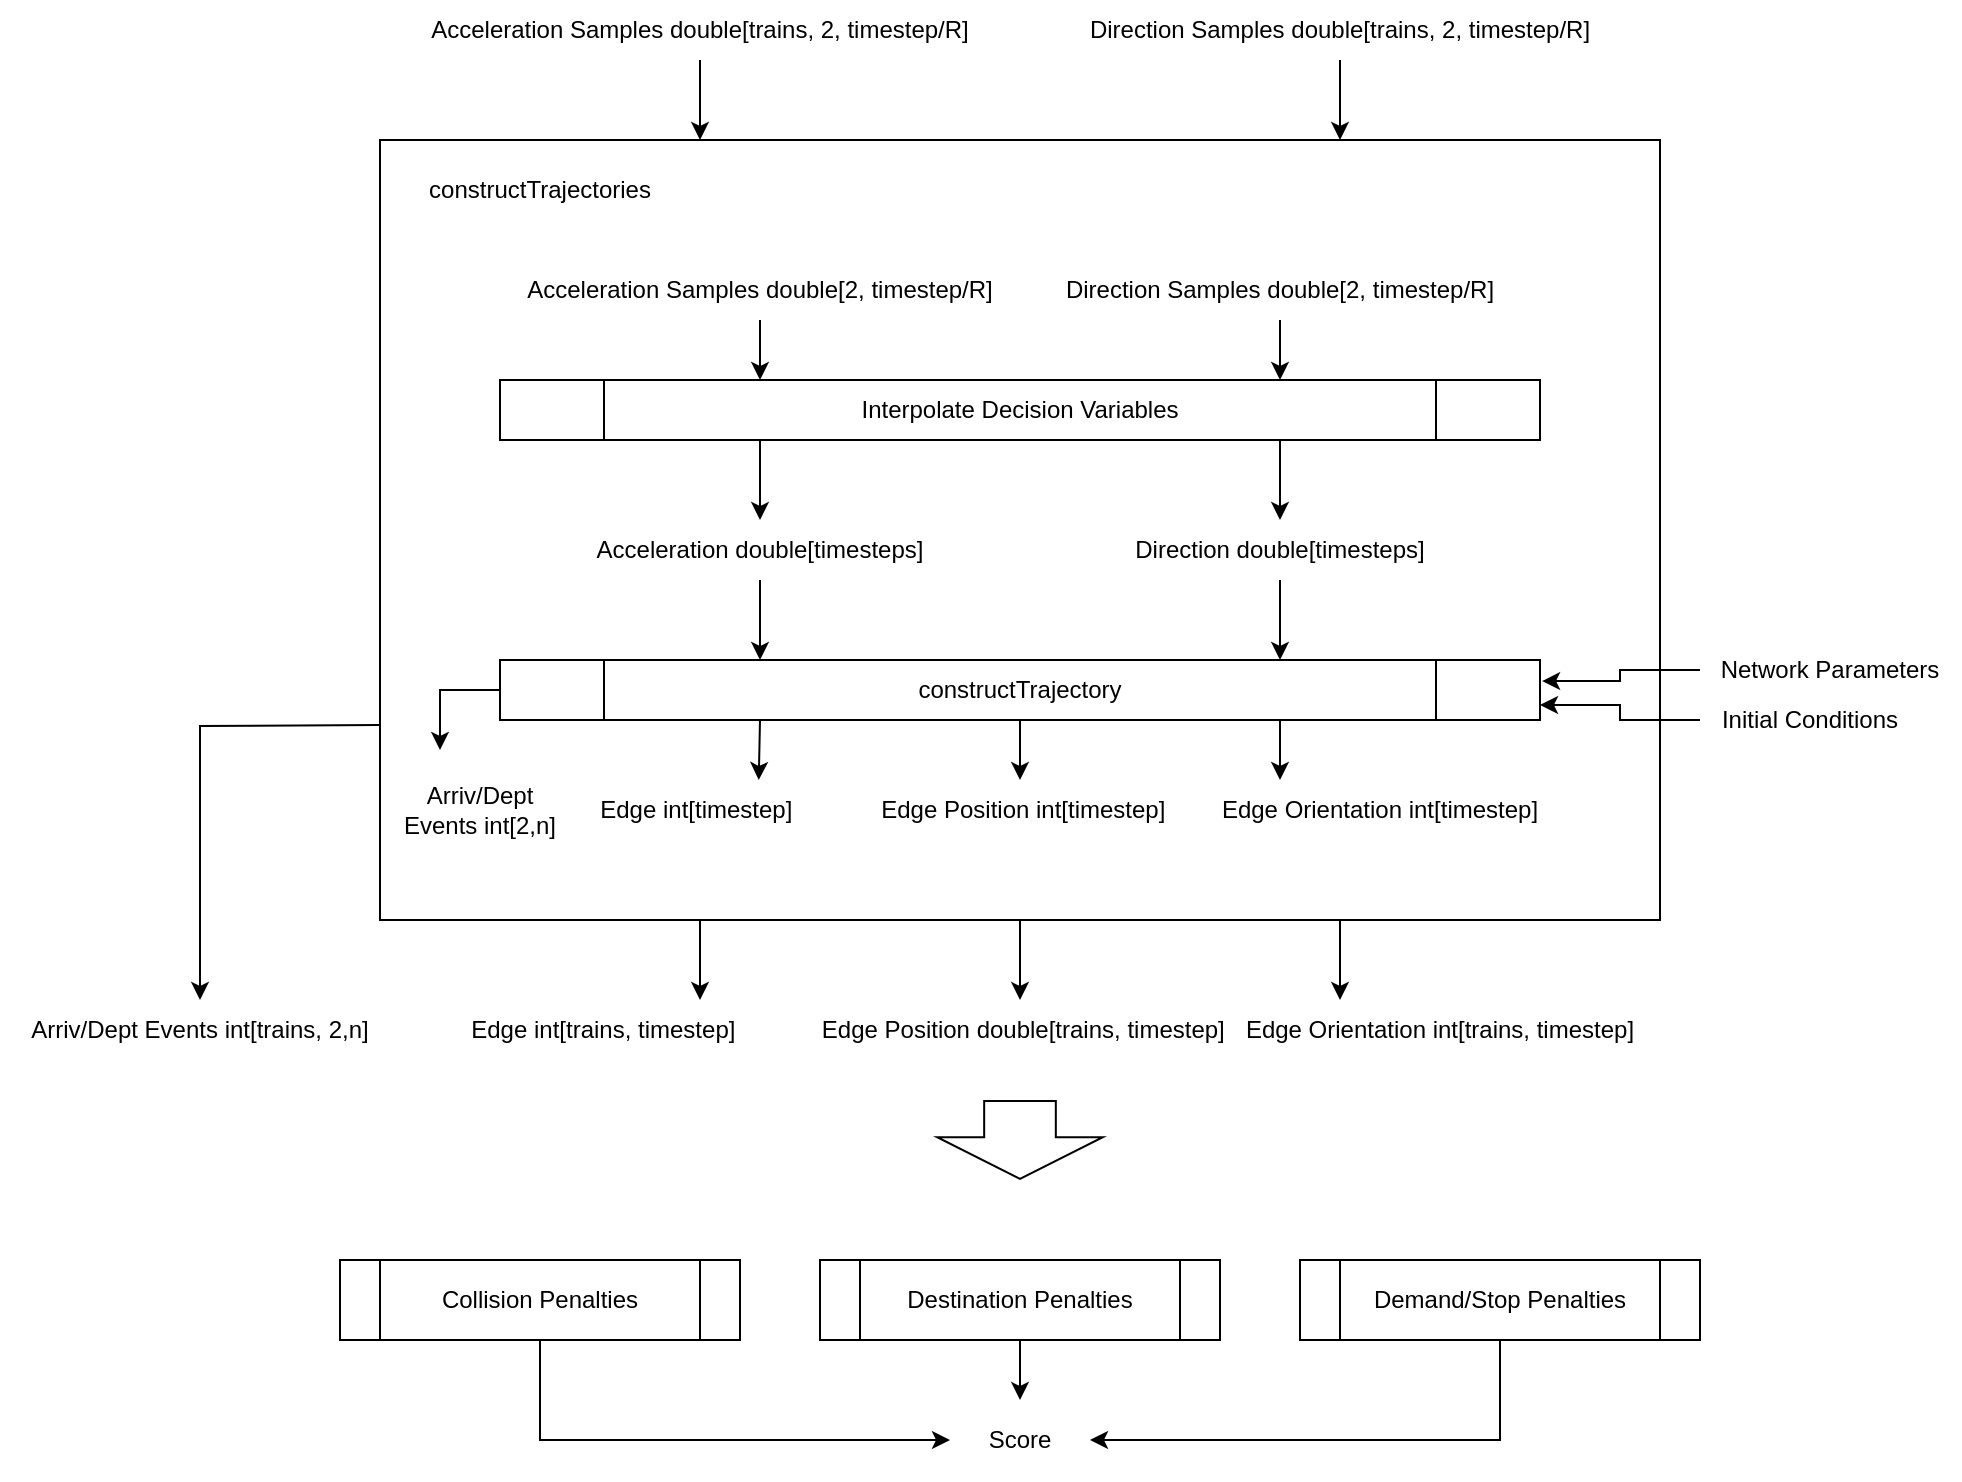 <mxfile version="24.3.1" type="device">
  <diagram name="Page-1" id="6wgJ4M2n3ESXuchL_uUh">
    <mxGraphModel dx="1348" dy="790" grid="1" gridSize="10" guides="1" tooltips="1" connect="1" arrows="1" fold="1" page="1" pageScale="1" pageWidth="1169" pageHeight="827" math="0" shadow="0">
      <root>
        <mxCell id="0" />
        <mxCell id="1" parent="0" />
        <mxCell id="y5Xrzy5EkZSP2lohgVHF-25" value="" style="rounded=0;whiteSpace=wrap;html=1;" vertex="1" parent="1">
          <mxGeometry x="260" y="120" width="640" height="390" as="geometry" />
        </mxCell>
        <mxCell id="y5Xrzy5EkZSP2lohgVHF-10" value="constructTrajectory" style="shape=process;whiteSpace=wrap;html=1;backgroundOutline=1;" vertex="1" parent="1">
          <mxGeometry x="320" y="380" width="520" height="30" as="geometry" />
        </mxCell>
        <mxCell id="y5Xrzy5EkZSP2lohgVHF-12" value="Acceleration double[timesteps]" style="text;html=1;align=center;verticalAlign=middle;whiteSpace=wrap;rounded=0;" vertex="1" parent="1">
          <mxGeometry x="320" y="310" width="260" height="30" as="geometry" />
        </mxCell>
        <mxCell id="y5Xrzy5EkZSP2lohgVHF-13" value="Direction double[timesteps]" style="text;html=1;align=center;verticalAlign=middle;whiteSpace=wrap;rounded=0;" vertex="1" parent="1">
          <mxGeometry x="600" y="310" width="220" height="30" as="geometry" />
        </mxCell>
        <mxCell id="y5Xrzy5EkZSP2lohgVHF-14" value="" style="endArrow=classic;html=1;rounded=0;exitX=0.5;exitY=1;exitDx=0;exitDy=0;entryX=0.25;entryY=0;entryDx=0;entryDy=0;" edge="1" parent="1" source="y5Xrzy5EkZSP2lohgVHF-12" target="y5Xrzy5EkZSP2lohgVHF-10">
          <mxGeometry width="50" height="50" relative="1" as="geometry">
            <mxPoint x="590" y="250" as="sourcePoint" />
            <mxPoint x="640" y="200" as="targetPoint" />
          </mxGeometry>
        </mxCell>
        <mxCell id="y5Xrzy5EkZSP2lohgVHF-17" value="" style="endArrow=classic;html=1;rounded=0;exitX=0.5;exitY=1;exitDx=0;exitDy=0;entryX=0.75;entryY=0;entryDx=0;entryDy=0;" edge="1" parent="1" source="y5Xrzy5EkZSP2lohgVHF-13" target="y5Xrzy5EkZSP2lohgVHF-10">
          <mxGeometry width="50" height="50" relative="1" as="geometry">
            <mxPoint x="590" y="250" as="sourcePoint" />
            <mxPoint x="690" y="340" as="targetPoint" />
          </mxGeometry>
        </mxCell>
        <mxCell id="y5Xrzy5EkZSP2lohgVHF-18" value="Interpolate Decision Variables" style="shape=process;whiteSpace=wrap;html=1;backgroundOutline=1;" vertex="1" parent="1">
          <mxGeometry x="320" y="240" width="520" height="30" as="geometry" />
        </mxCell>
        <mxCell id="y5Xrzy5EkZSP2lohgVHF-19" value="" style="endArrow=classic;html=1;rounded=0;exitX=0.25;exitY=1;exitDx=0;exitDy=0;entryX=0.5;entryY=0;entryDx=0;entryDy=0;" edge="1" parent="1" source="y5Xrzy5EkZSP2lohgVHF-18" target="y5Xrzy5EkZSP2lohgVHF-12">
          <mxGeometry width="50" height="50" relative="1" as="geometry">
            <mxPoint x="570" y="230" as="sourcePoint" />
            <mxPoint x="620" y="180" as="targetPoint" />
          </mxGeometry>
        </mxCell>
        <mxCell id="y5Xrzy5EkZSP2lohgVHF-20" value="" style="endArrow=classic;html=1;rounded=0;exitX=0.75;exitY=1;exitDx=0;exitDy=0;entryX=0.5;entryY=0;entryDx=0;entryDy=0;" edge="1" parent="1" source="y5Xrzy5EkZSP2lohgVHF-18" target="y5Xrzy5EkZSP2lohgVHF-13">
          <mxGeometry width="50" height="50" relative="1" as="geometry">
            <mxPoint x="570" y="230" as="sourcePoint" />
            <mxPoint x="620" y="180" as="targetPoint" />
          </mxGeometry>
        </mxCell>
        <mxCell id="y5Xrzy5EkZSP2lohgVHF-21" value="Acceleration Samples double[2, timestep/R]" style="text;html=1;align=center;verticalAlign=middle;whiteSpace=wrap;rounded=0;" vertex="1" parent="1">
          <mxGeometry x="285" y="180" width="330" height="30" as="geometry" />
        </mxCell>
        <mxCell id="y5Xrzy5EkZSP2lohgVHF-22" value="Direction Samples double[2, timestep/R]" style="text;html=1;align=center;verticalAlign=middle;whiteSpace=wrap;rounded=0;" vertex="1" parent="1">
          <mxGeometry x="545" y="180" width="330" height="30" as="geometry" />
        </mxCell>
        <mxCell id="y5Xrzy5EkZSP2lohgVHF-23" value="" style="endArrow=classic;html=1;rounded=0;exitX=0.5;exitY=1;exitDx=0;exitDy=0;" edge="1" parent="1" source="y5Xrzy5EkZSP2lohgVHF-21">
          <mxGeometry width="50" height="50" relative="1" as="geometry">
            <mxPoint x="460" y="280" as="sourcePoint" />
            <mxPoint x="450" y="240" as="targetPoint" />
          </mxGeometry>
        </mxCell>
        <mxCell id="y5Xrzy5EkZSP2lohgVHF-24" value="" style="endArrow=classic;html=1;rounded=0;exitX=0.5;exitY=1;exitDx=0;exitDy=0;entryX=0.75;entryY=0;entryDx=0;entryDy=0;" edge="1" parent="1" source="y5Xrzy5EkZSP2lohgVHF-22" target="y5Xrzy5EkZSP2lohgVHF-18">
          <mxGeometry width="50" height="50" relative="1" as="geometry">
            <mxPoint x="720" y="280" as="sourcePoint" />
            <mxPoint x="720" y="320" as="targetPoint" />
          </mxGeometry>
        </mxCell>
        <mxCell id="y5Xrzy5EkZSP2lohgVHF-26" value="constructTrajectories" style="text;html=1;align=center;verticalAlign=middle;whiteSpace=wrap;rounded=0;" vertex="1" parent="1">
          <mxGeometry x="310" y="130" width="60" height="30" as="geometry" />
        </mxCell>
        <mxCell id="y5Xrzy5EkZSP2lohgVHF-27" value="Acceleration Samples double[trains, 2, timestep/R]" style="text;html=1;align=center;verticalAlign=middle;whiteSpace=wrap;rounded=0;" vertex="1" parent="1">
          <mxGeometry x="255" y="50" width="330" height="30" as="geometry" />
        </mxCell>
        <mxCell id="y5Xrzy5EkZSP2lohgVHF-28" value="Direction Samples double[trains, 2, timestep/R]" style="text;html=1;align=center;verticalAlign=middle;whiteSpace=wrap;rounded=0;" vertex="1" parent="1">
          <mxGeometry x="580" y="50" width="320" height="30" as="geometry" />
        </mxCell>
        <mxCell id="y5Xrzy5EkZSP2lohgVHF-29" value="" style="endArrow=classic;html=1;rounded=0;exitX=0.5;exitY=1;exitDx=0;exitDy=0;entryX=0.25;entryY=0;entryDx=0;entryDy=0;" edge="1" parent="1" source="y5Xrzy5EkZSP2lohgVHF-27" target="y5Xrzy5EkZSP2lohgVHF-25">
          <mxGeometry width="50" height="50" relative="1" as="geometry">
            <mxPoint x="470" y="240" as="sourcePoint" />
            <mxPoint x="470" y="270" as="targetPoint" />
          </mxGeometry>
        </mxCell>
        <mxCell id="y5Xrzy5EkZSP2lohgVHF-30" value="" style="endArrow=classic;html=1;rounded=0;exitX=0.5;exitY=1;exitDx=0;exitDy=0;entryX=0.75;entryY=0;entryDx=0;entryDy=0;" edge="1" parent="1" source="y5Xrzy5EkZSP2lohgVHF-28" target="y5Xrzy5EkZSP2lohgVHF-25">
          <mxGeometry width="50" height="50" relative="1" as="geometry">
            <mxPoint x="430" y="90" as="sourcePoint" />
            <mxPoint x="690" y="100" as="targetPoint" />
          </mxGeometry>
        </mxCell>
        <mxCell id="y5Xrzy5EkZSP2lohgVHF-31" value="&amp;nbsp;Edge int[timestep]" style="text;html=1;align=center;verticalAlign=middle;whiteSpace=wrap;rounded=0;" vertex="1" parent="1">
          <mxGeometry x="350" y="440" width="132.5" height="30" as="geometry" />
        </mxCell>
        <mxCell id="y5Xrzy5EkZSP2lohgVHF-32" value="&amp;nbsp;Edge Position int[timestep]" style="text;html=1;align=center;verticalAlign=middle;whiteSpace=wrap;rounded=0;" vertex="1" parent="1">
          <mxGeometry x="505" y="440" width="150" height="30" as="geometry" />
        </mxCell>
        <mxCell id="y5Xrzy5EkZSP2lohgVHF-33" value="Edge Orientation int[timestep]" style="text;html=1;align=center;verticalAlign=middle;whiteSpace=wrap;rounded=0;" vertex="1" parent="1">
          <mxGeometry x="660" y="440" width="200" height="30" as="geometry" />
        </mxCell>
        <mxCell id="y5Xrzy5EkZSP2lohgVHF-34" value="" style="endArrow=classic;html=1;rounded=0;exitX=0.25;exitY=1;exitDx=0;exitDy=0;entryX=0.75;entryY=0;entryDx=0;entryDy=0;" edge="1" parent="1" source="y5Xrzy5EkZSP2lohgVHF-10" target="y5Xrzy5EkZSP2lohgVHF-31">
          <mxGeometry width="50" height="50" relative="1" as="geometry">
            <mxPoint x="460" y="350" as="sourcePoint" />
            <mxPoint x="460" y="390" as="targetPoint" />
          </mxGeometry>
        </mxCell>
        <mxCell id="y5Xrzy5EkZSP2lohgVHF-35" value="" style="endArrow=classic;html=1;rounded=0;exitX=0.5;exitY=1;exitDx=0;exitDy=0;entryX=0.5;entryY=0;entryDx=0;entryDy=0;" edge="1" parent="1" source="y5Xrzy5EkZSP2lohgVHF-10" target="y5Xrzy5EkZSP2lohgVHF-32">
          <mxGeometry width="50" height="50" relative="1" as="geometry">
            <mxPoint x="460" y="420" as="sourcePoint" />
            <mxPoint x="459" y="450" as="targetPoint" />
          </mxGeometry>
        </mxCell>
        <mxCell id="y5Xrzy5EkZSP2lohgVHF-36" value="" style="endArrow=classic;html=1;rounded=0;exitX=0.75;exitY=1;exitDx=0;exitDy=0;entryX=0.25;entryY=0;entryDx=0;entryDy=0;" edge="1" parent="1" source="y5Xrzy5EkZSP2lohgVHF-10" target="y5Xrzy5EkZSP2lohgVHF-33">
          <mxGeometry width="50" height="50" relative="1" as="geometry">
            <mxPoint x="590" y="420" as="sourcePoint" />
            <mxPoint x="590" y="450" as="targetPoint" />
          </mxGeometry>
        </mxCell>
        <mxCell id="y5Xrzy5EkZSP2lohgVHF-37" value="&amp;nbsp;Edge int[trains, timestep]" style="text;html=1;align=center;verticalAlign=middle;whiteSpace=wrap;rounded=0;" vertex="1" parent="1">
          <mxGeometry x="270" y="550" width="200" height="30" as="geometry" />
        </mxCell>
        <mxCell id="y5Xrzy5EkZSP2lohgVHF-38" value="&amp;nbsp;Edge Position double[trains, timestep]" style="text;html=1;align=center;verticalAlign=middle;whiteSpace=wrap;rounded=0;" vertex="1" parent="1">
          <mxGeometry x="460" y="550" width="240" height="30" as="geometry" />
        </mxCell>
        <mxCell id="y5Xrzy5EkZSP2lohgVHF-39" value="Edge Orientation int[trains, timestep]" style="text;html=1;align=center;verticalAlign=middle;whiteSpace=wrap;rounded=0;" vertex="1" parent="1">
          <mxGeometry x="690" y="550" width="200" height="30" as="geometry" />
        </mxCell>
        <mxCell id="y5Xrzy5EkZSP2lohgVHF-41" value="" style="endArrow=classic;html=1;rounded=0;exitX=0.5;exitY=1;exitDx=0;exitDy=0;entryX=0.5;entryY=0;entryDx=0;entryDy=0;" edge="1" parent="1" source="y5Xrzy5EkZSP2lohgVHF-25" target="y5Xrzy5EkZSP2lohgVHF-38">
          <mxGeometry width="50" height="50" relative="1" as="geometry">
            <mxPoint x="620" y="380" as="sourcePoint" />
            <mxPoint x="670" y="330" as="targetPoint" />
          </mxGeometry>
        </mxCell>
        <mxCell id="y5Xrzy5EkZSP2lohgVHF-42" value="" style="endArrow=classic;html=1;rounded=0;exitX=0.25;exitY=1;exitDx=0;exitDy=0;entryX=0.75;entryY=0;entryDx=0;entryDy=0;" edge="1" parent="1" source="y5Xrzy5EkZSP2lohgVHF-25" target="y5Xrzy5EkZSP2lohgVHF-37">
          <mxGeometry width="50" height="50" relative="1" as="geometry">
            <mxPoint x="620" y="380" as="sourcePoint" />
            <mxPoint x="670" y="330" as="targetPoint" />
          </mxGeometry>
        </mxCell>
        <mxCell id="y5Xrzy5EkZSP2lohgVHF-43" value="" style="endArrow=classic;html=1;rounded=0;exitX=0.75;exitY=1;exitDx=0;exitDy=0;entryX=0.25;entryY=0;entryDx=0;entryDy=0;" edge="1" parent="1" source="y5Xrzy5EkZSP2lohgVHF-25" target="y5Xrzy5EkZSP2lohgVHF-39">
          <mxGeometry width="50" height="50" relative="1" as="geometry">
            <mxPoint x="590" y="520" as="sourcePoint" />
            <mxPoint x="590" y="560" as="targetPoint" />
          </mxGeometry>
        </mxCell>
        <mxCell id="y5Xrzy5EkZSP2lohgVHF-45" value="Arriv/Dept Events int[trains, 2,n]" style="text;html=1;align=center;verticalAlign=middle;whiteSpace=wrap;rounded=0;" vertex="1" parent="1">
          <mxGeometry x="70" y="550" width="200" height="30" as="geometry" />
        </mxCell>
        <mxCell id="y5Xrzy5EkZSP2lohgVHF-46" value="" style="endArrow=classic;html=1;rounded=0;exitX=0;exitY=0.75;exitDx=0;exitDy=0;entryX=0.5;entryY=0;entryDx=0;entryDy=0;" edge="1" parent="1" source="y5Xrzy5EkZSP2lohgVHF-25" target="y5Xrzy5EkZSP2lohgVHF-45">
          <mxGeometry width="50" height="50" relative="1" as="geometry">
            <mxPoint x="430" y="520" as="sourcePoint" />
            <mxPoint x="430" y="560" as="targetPoint" />
            <Array as="points">
              <mxPoint x="170" y="413" />
            </Array>
          </mxGeometry>
        </mxCell>
        <mxCell id="y5Xrzy5EkZSP2lohgVHF-47" value="Arriv/Dept Events int[2,n]" style="text;html=1;align=center;verticalAlign=middle;whiteSpace=wrap;rounded=0;" vertex="1" parent="1">
          <mxGeometry x="270" y="425" width="80" height="60" as="geometry" />
        </mxCell>
        <mxCell id="y5Xrzy5EkZSP2lohgVHF-48" value="" style="endArrow=classic;html=1;rounded=0;exitX=0;exitY=0.5;exitDx=0;exitDy=0;entryX=0.25;entryY=0;entryDx=0;entryDy=0;" edge="1" parent="1" source="y5Xrzy5EkZSP2lohgVHF-10" target="y5Xrzy5EkZSP2lohgVHF-47">
          <mxGeometry width="50" height="50" relative="1" as="geometry">
            <mxPoint x="270" y="423" as="sourcePoint" />
            <mxPoint x="180" y="560" as="targetPoint" />
            <Array as="points">
              <mxPoint x="290" y="395" />
            </Array>
          </mxGeometry>
        </mxCell>
        <mxCell id="y5Xrzy5EkZSP2lohgVHF-61" style="edgeStyle=orthogonalEdgeStyle;rounded=0;orthogonalLoop=1;jettySize=auto;html=1;exitX=0.5;exitY=1;exitDx=0;exitDy=0;entryX=0;entryY=0.5;entryDx=0;entryDy=0;" edge="1" parent="1" source="y5Xrzy5EkZSP2lohgVHF-50" target="y5Xrzy5EkZSP2lohgVHF-59">
          <mxGeometry relative="1" as="geometry" />
        </mxCell>
        <mxCell id="y5Xrzy5EkZSP2lohgVHF-50" value="Collision Penalties" style="shape=process;whiteSpace=wrap;html=1;backgroundOutline=1;" vertex="1" parent="1">
          <mxGeometry x="240" y="680" width="200" height="40" as="geometry" />
        </mxCell>
        <mxCell id="y5Xrzy5EkZSP2lohgVHF-52" value="Destination Penalties" style="shape=process;whiteSpace=wrap;html=1;backgroundOutline=1;" vertex="1" parent="1">
          <mxGeometry x="480" y="680" width="200" height="40" as="geometry" />
        </mxCell>
        <mxCell id="y5Xrzy5EkZSP2lohgVHF-53" value="Demand/Stop Penalties" style="shape=process;whiteSpace=wrap;html=1;backgroundOutline=1;" vertex="1" parent="1">
          <mxGeometry x="720" y="680" width="200" height="40" as="geometry" />
        </mxCell>
        <mxCell id="y5Xrzy5EkZSP2lohgVHF-57" value="" style="endArrow=classic;html=1;rounded=0;exitX=0.5;exitY=1;exitDx=0;exitDy=0;entryX=0.5;entryY=0;entryDx=0;entryDy=0;" edge="1" parent="1" source="y5Xrzy5EkZSP2lohgVHF-52" target="y5Xrzy5EkZSP2lohgVHF-59">
          <mxGeometry width="50" height="50" relative="1" as="geometry">
            <mxPoint x="520" y="610" as="sourcePoint" />
            <mxPoint x="580" y="760" as="targetPoint" />
          </mxGeometry>
        </mxCell>
        <mxCell id="y5Xrzy5EkZSP2lohgVHF-58" value="" style="endArrow=classic;html=1;rounded=0;exitX=0.5;exitY=1;exitDx=0;exitDy=0;entryX=1;entryY=0.5;entryDx=0;entryDy=0;" edge="1" parent="1" source="y5Xrzy5EkZSP2lohgVHF-53" target="y5Xrzy5EkZSP2lohgVHF-59">
          <mxGeometry width="50" height="50" relative="1" as="geometry">
            <mxPoint x="590" y="730" as="sourcePoint" />
            <mxPoint x="790" y="770" as="targetPoint" />
            <Array as="points">
              <mxPoint x="820" y="770" />
            </Array>
          </mxGeometry>
        </mxCell>
        <mxCell id="y5Xrzy5EkZSP2lohgVHF-59" value="Score" style="text;html=1;align=center;verticalAlign=middle;whiteSpace=wrap;rounded=0;" vertex="1" parent="1">
          <mxGeometry x="545" y="750" width="70" height="40" as="geometry" />
        </mxCell>
        <mxCell id="y5Xrzy5EkZSP2lohgVHF-62" value="" style="shape=flexArrow;endArrow=classic;html=1;rounded=0;endWidth=45.972;endSize=6.625;width=35.833;" edge="1" parent="1">
          <mxGeometry width="50" height="50" relative="1" as="geometry">
            <mxPoint x="580" y="600" as="sourcePoint" />
            <mxPoint x="580" y="640" as="targetPoint" />
          </mxGeometry>
        </mxCell>
        <mxCell id="y5Xrzy5EkZSP2lohgVHF-63" value="Network Parameters" style="text;html=1;align=center;verticalAlign=middle;whiteSpace=wrap;rounded=0;" vertex="1" parent="1">
          <mxGeometry x="920" y="370" width="130" height="30" as="geometry" />
        </mxCell>
        <mxCell id="y5Xrzy5EkZSP2lohgVHF-66" style="edgeStyle=orthogonalEdgeStyle;rounded=0;orthogonalLoop=1;jettySize=auto;html=1;entryX=1;entryY=0.75;entryDx=0;entryDy=0;" edge="1" parent="1" source="y5Xrzy5EkZSP2lohgVHF-65" target="y5Xrzy5EkZSP2lohgVHF-10">
          <mxGeometry relative="1" as="geometry" />
        </mxCell>
        <mxCell id="y5Xrzy5EkZSP2lohgVHF-65" value="Initial Conditions" style="text;html=1;align=center;verticalAlign=middle;whiteSpace=wrap;rounded=0;" vertex="1" parent="1">
          <mxGeometry x="920" y="395" width="110" height="30" as="geometry" />
        </mxCell>
        <mxCell id="y5Xrzy5EkZSP2lohgVHF-67" style="edgeStyle=orthogonalEdgeStyle;rounded=0;orthogonalLoop=1;jettySize=auto;html=1;entryX=1.002;entryY=0.351;entryDx=0;entryDy=0;entryPerimeter=0;" edge="1" parent="1" source="y5Xrzy5EkZSP2lohgVHF-63" target="y5Xrzy5EkZSP2lohgVHF-10">
          <mxGeometry relative="1" as="geometry" />
        </mxCell>
      </root>
    </mxGraphModel>
  </diagram>
</mxfile>
